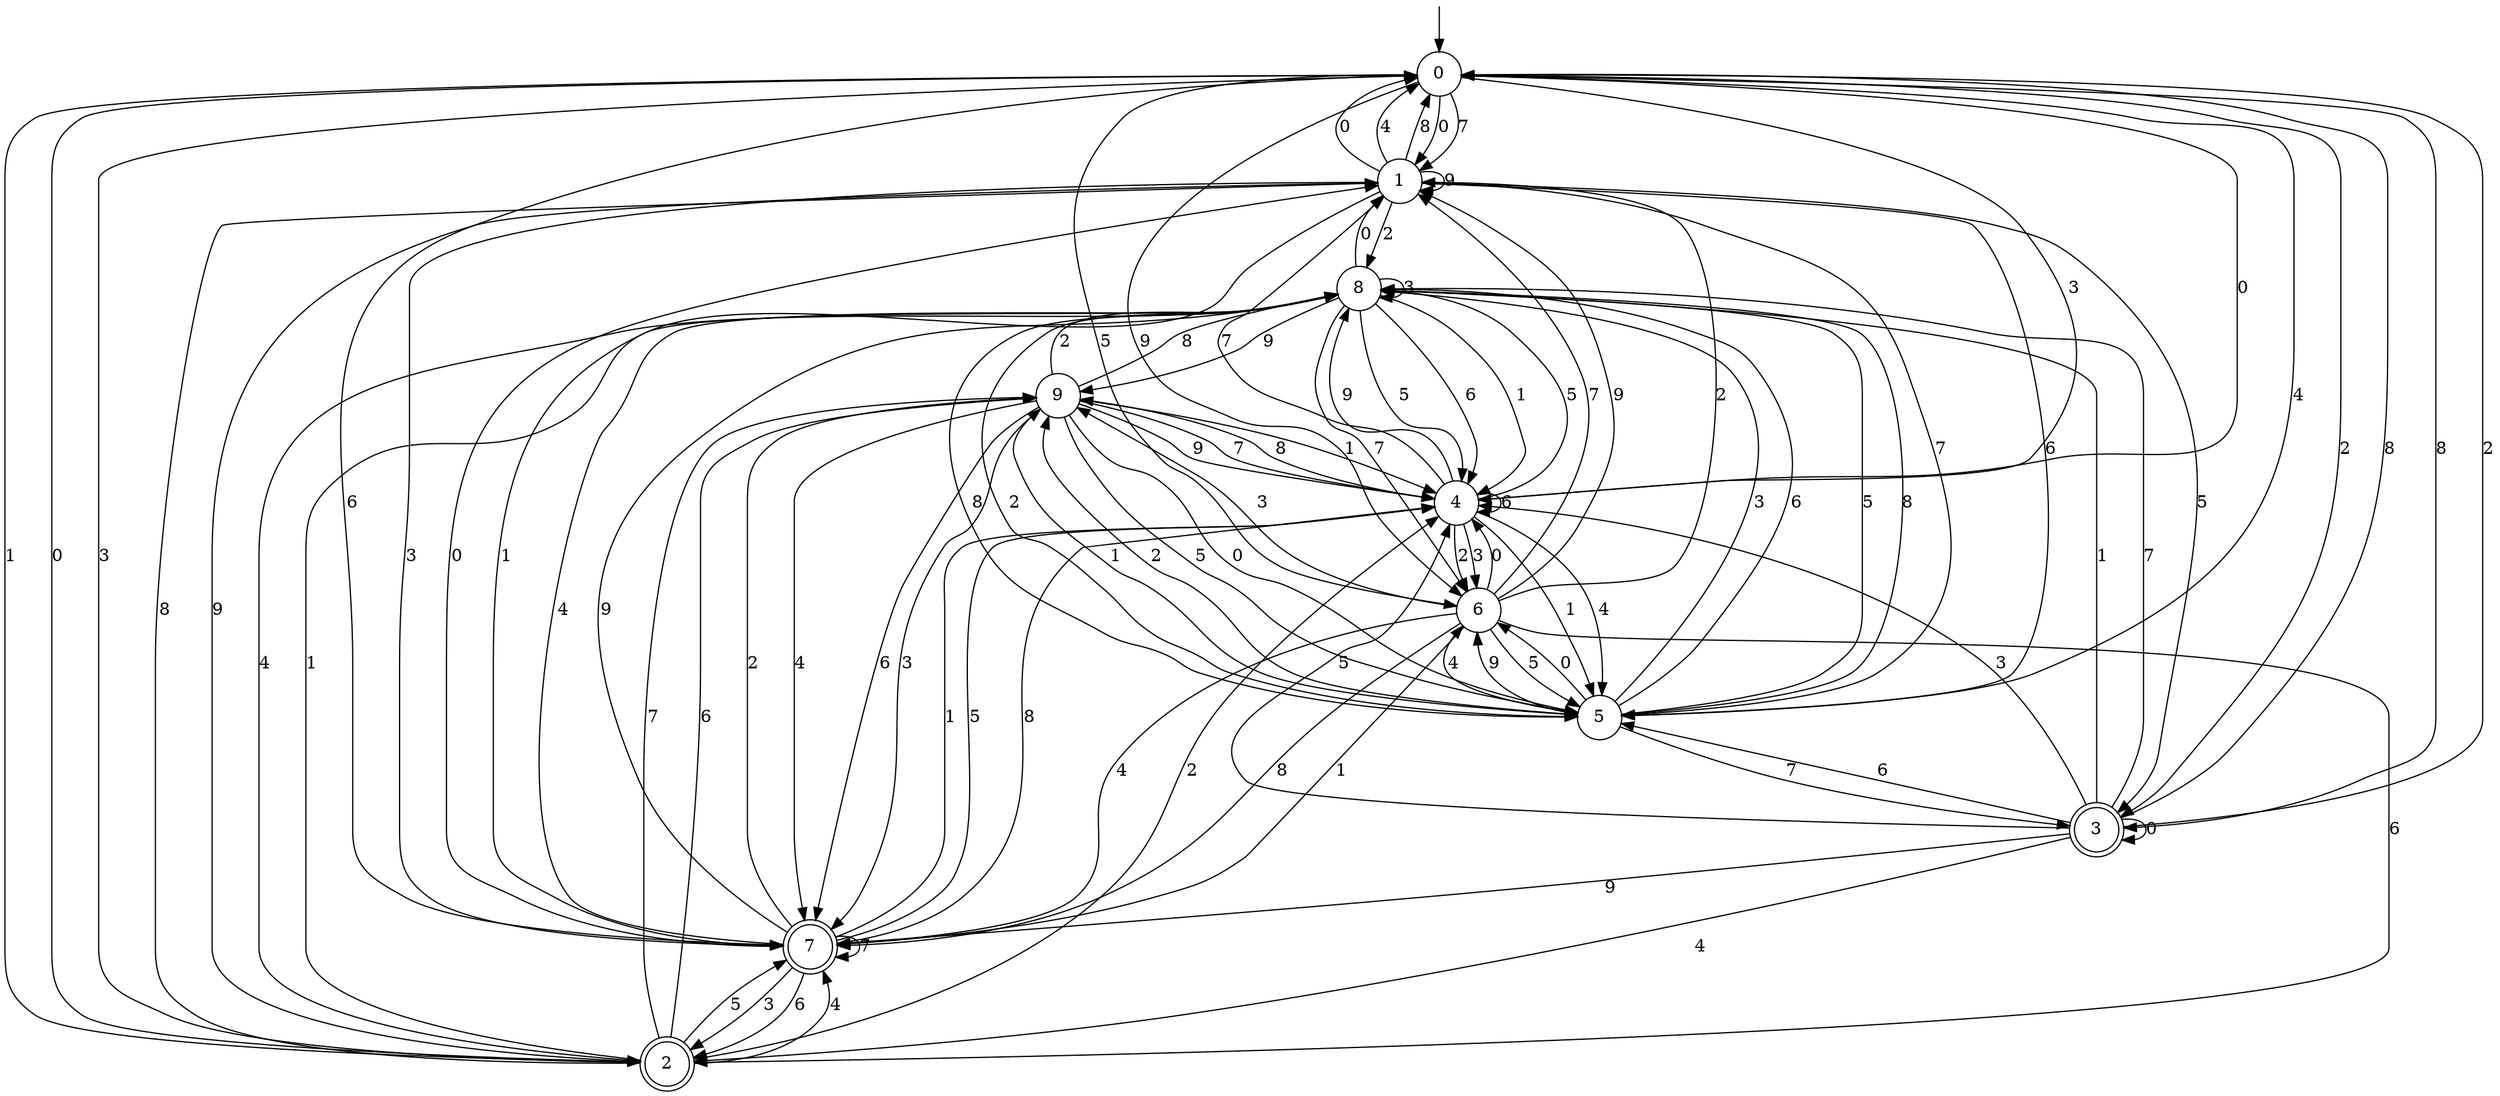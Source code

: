digraph g {

	s0 [shape="circle" label="0"];
	s1 [shape="circle" label="1"];
	s2 [shape="doublecircle" label="2"];
	s3 [shape="doublecircle" label="3"];
	s4 [shape="circle" label="4"];
	s5 [shape="circle" label="5"];
	s6 [shape="circle" label="6"];
	s7 [shape="doublecircle" label="7"];
	s8 [shape="circle" label="8"];
	s9 [shape="circle" label="9"];
	s0 -> s1 [label="0"];
	s0 -> s2 [label="1"];
	s0 -> s3 [label="2"];
	s0 -> s4 [label="3"];
	s0 -> s5 [label="4"];
	s0 -> s6 [label="5"];
	s0 -> s7 [label="6"];
	s0 -> s1 [label="7"];
	s0 -> s3 [label="8"];
	s0 -> s6 [label="9"];
	s1 -> s0 [label="0"];
	s1 -> s7 [label="1"];
	s1 -> s8 [label="2"];
	s1 -> s7 [label="3"];
	s1 -> s0 [label="4"];
	s1 -> s3 [label="5"];
	s1 -> s5 [label="6"];
	s1 -> s5 [label="7"];
	s1 -> s0 [label="8"];
	s1 -> s1 [label="9"];
	s2 -> s0 [label="0"];
	s2 -> s8 [label="1"];
	s2 -> s4 [label="2"];
	s2 -> s0 [label="3"];
	s2 -> s7 [label="4"];
	s2 -> s7 [label="5"];
	s2 -> s9 [label="6"];
	s2 -> s9 [label="7"];
	s2 -> s1 [label="8"];
	s2 -> s1 [label="9"];
	s3 -> s3 [label="0"];
	s3 -> s8 [label="1"];
	s3 -> s0 [label="2"];
	s3 -> s4 [label="3"];
	s3 -> s2 [label="4"];
	s3 -> s4 [label="5"];
	s3 -> s5 [label="6"];
	s3 -> s8 [label="7"];
	s3 -> s0 [label="8"];
	s3 -> s7 [label="9"];
	s4 -> s0 [label="0"];
	s4 -> s5 [label="1"];
	s4 -> s6 [label="2"];
	s4 -> s6 [label="3"];
	s4 -> s5 [label="4"];
	s4 -> s8 [label="5"];
	s4 -> s4 [label="6"];
	s4 -> s1 [label="7"];
	s4 -> s9 [label="8"];
	s4 -> s8 [label="9"];
	s5 -> s6 [label="0"];
	s5 -> s9 [label="1"];
	s5 -> s9 [label="2"];
	s5 -> s8 [label="3"];
	s5 -> s6 [label="4"];
	s5 -> s8 [label="5"];
	s5 -> s8 [label="6"];
	s5 -> s3 [label="7"];
	s5 -> s8 [label="8"];
	s5 -> s6 [label="9"];
	s6 -> s4 [label="0"];
	s6 -> s7 [label="1"];
	s6 -> s1 [label="2"];
	s6 -> s9 [label="3"];
	s6 -> s7 [label="4"];
	s6 -> s5 [label="5"];
	s6 -> s2 [label="6"];
	s6 -> s1 [label="7"];
	s6 -> s7 [label="8"];
	s6 -> s1 [label="9"];
	s7 -> s1 [label="0"];
	s7 -> s4 [label="1"];
	s7 -> s9 [label="2"];
	s7 -> s2 [label="3"];
	s7 -> s8 [label="4"];
	s7 -> s4 [label="5"];
	s7 -> s2 [label="6"];
	s7 -> s7 [label="7"];
	s7 -> s4 [label="8"];
	s7 -> s8 [label="9"];
	s8 -> s1 [label="0"];
	s8 -> s4 [label="1"];
	s8 -> s5 [label="2"];
	s8 -> s8 [label="3"];
	s8 -> s2 [label="4"];
	s8 -> s4 [label="5"];
	s8 -> s4 [label="6"];
	s8 -> s6 [label="7"];
	s8 -> s5 [label="8"];
	s8 -> s9 [label="9"];
	s9 -> s5 [label="0"];
	s9 -> s4 [label="1"];
	s9 -> s8 [label="2"];
	s9 -> s7 [label="3"];
	s9 -> s7 [label="4"];
	s9 -> s5 [label="5"];
	s9 -> s7 [label="6"];
	s9 -> s4 [label="7"];
	s9 -> s8 [label="8"];
	s9 -> s4 [label="9"];

__start0 [label="" shape="none" width="0" height="0"];
__start0 -> s0;

}
